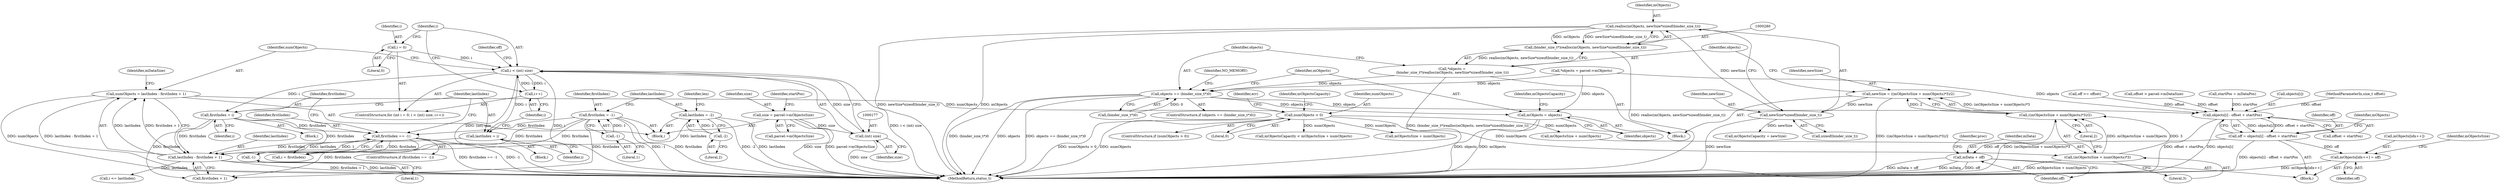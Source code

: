 digraph "0_Android_e68cbc3e9e66df4231e70efa3e9c41abc12aea20@API" {
"1000281" [label="(Call,realloc(mObjects, newSize*sizeof(binder_size_t)))"];
"1000283" [label="(Call,newSize*sizeof(binder_size_t))"];
"1000267" [label="(Call,newSize = ((mObjectsSize + numObjects)*3)/2)"];
"1000269" [label="(Call,((mObjectsSize + numObjects)*3)/2)"];
"1000270" [label="(Call,(mObjectsSize + numObjects)*3)"];
"1000255" [label="(Call,numObjects > 0)"];
"1000212" [label="(Call,numObjects = lastIndex - firstIndex + 1)"];
"1000214" [label="(Call,lastIndex - firstIndex + 1)"];
"1000208" [label="(Call,lastIndex = i)"];
"1000174" [label="(Call,i < (int) size)"];
"1000171" [label="(Call,i = 0)"];
"1000179" [label="(Call,i++)"];
"1000176" [label="(Call,(int) size)"];
"1000120" [label="(Call,size = parcel->mObjectsSize)"];
"1000135" [label="(Call,lastIndex = -2)"];
"1000137" [label="(Call,-2)"];
"1000200" [label="(Call,firstIndex == -1)"];
"1000205" [label="(Call,firstIndex = i)"];
"1000130" [label="(Call,firstIndex = -1)"];
"1000132" [label="(Call,-1)"];
"1000202" [label="(Call,-1)"];
"1000279" [label="(Call,(binder_size_t*)realloc(mObjects, newSize*sizeof(binder_size_t)))"];
"1000277" [label="(Call,*objects =\n (binder_size_t*)realloc(mObjects, newSize*sizeof(binder_size_t)))"];
"1000288" [label="(Call,objects == (binder_size_t*)0)"];
"1000296" [label="(Call,mObjects = objects)"];
"1000320" [label="(Call,objects[i] - offset + startPos)"];
"1000318" [label="(Call,off = objects[i] - offset + startPos)"];
"1000327" [label="(Call,mObjects[idx++] = off)"];
"1000335" [label="(Call,mData + off)"];
"1000311" [label="(Call,i <= lastIndex)"];
"1000257" [label="(Literal,0)"];
"1000212" [label="(Call,numObjects = lastIndex - firstIndex + 1)"];
"1000137" [label="(Call,-2)"];
"1000270" [label="(Call,(mObjectsSize + numObjects)*3)"];
"1000277" [label="(Call,*objects =\n (binder_size_t*)realloc(mObjects, newSize*sizeof(binder_size_t)))"];
"1000213" [label="(Identifier,numObjects)"];
"1000141" [label="(Identifier,len)"];
"1000210" [label="(Identifier,i)"];
"1000290" [label="(Call,(binder_size_t*)0)"];
"1000271" [label="(Call,mObjectsSize + numObjects)"];
"1000178" [label="(Identifier,size)"];
"1000265" [label="(Block,)"];
"1000275" [label="(Literal,2)"];
"1000179" [label="(Call,i++)"];
"1000176" [label="(Call,(int) size)"];
"1000132" [label="(Call,-1)"];
"1000114" [label="(Call,*objects = parcel->mObjects)"];
"1000209" [label="(Identifier,lastIndex)"];
"1000328" [label="(Call,mObjects[idx++])"];
"1000126" [label="(Call,startPos = mDataPos)"];
"1000287" [label="(ControlStructure,if (objects == (binder_size_t*)0))"];
"1000321" [label="(Call,objects[i])"];
"1000319" [label="(Identifier,off)"];
"1000334" [label="(Identifier,mObjectsSize)"];
"1000335" [label="(Call,mData + off)"];
"1000297" [label="(Identifier,mObjects)"];
"1000256" [label="(Identifier,numObjects)"];
"1000215" [label="(Identifier,lastIndex)"];
"1000205" [label="(Call,firstIndex = i)"];
"1000206" [label="(Identifier,firstIndex)"];
"1000171" [label="(Call,i = 0)"];
"1000120" [label="(Call,size = parcel->mObjectsSize)"];
"1000136" [label="(Identifier,lastIndex)"];
"1000216" [label="(Call,firstIndex + 1)"];
"1000169" [label="(ControlStructure,for (int i = 0; i < (int) size; i++))"];
"1000308" [label="(Call,i = firstIndex)"];
"1000200" [label="(Call,firstIndex == -1)"];
"1000102" [label="(MethodParameterIn,size_t offset)"];
"1000288" [label="(Call,objects == (binder_size_t*)0)"];
"1000260" [label="(Call,mObjectsCapacity < mObjectsSize + numObjects)"];
"1000318" [label="(Call,off = objects[i] - offset + startPos)"];
"1000296" [label="(Call,mObjects = objects)"];
"1000285" [label="(Call,sizeof(binder_size_t))"];
"1000279" [label="(Call,(binder_size_t*)realloc(mObjects, newSize*sizeof(binder_size_t)))"];
"1000175" [label="(Identifier,i)"];
"1000122" [label="(Call,parcel->mObjectsSize)"];
"1000281" [label="(Call,realloc(mObjects, newSize*sizeof(binder_size_t)))"];
"1000130" [label="(Call,firstIndex = -1)"];
"1000222" [label="(Identifier,mDataSize)"];
"1000104" [label="(Block,)"];
"1000204" [label="(Block,)"];
"1000190" [label="(Call,off >= offset)"];
"1000337" [label="(Identifier,off)"];
"1000148" [label="(Call,offset > parcel->mDataSize)"];
"1000289" [label="(Identifier,objects)"];
"1000299" [label="(Call,mObjectsCapacity = newSize)"];
"1000376" [label="(Identifier,err)"];
"1000320" [label="(Call,objects[i] - offset + startPos)"];
"1000300" [label="(Identifier,mObjectsCapacity)"];
"1000133" [label="(Literal,1)"];
"1000131" [label="(Identifier,firstIndex)"];
"1000127" [label="(Identifier,startPos)"];
"1000282" [label="(Identifier,mObjects)"];
"1000269" [label="(Call,((mObjectsSize + numObjects)*3)/2)"];
"1000329" [label="(Identifier,mObjects)"];
"1000268" [label="(Identifier,newSize)"];
"1000283" [label="(Call,newSize*sizeof(binder_size_t))"];
"1000274" [label="(Literal,3)"];
"1000174" [label="(Call,i < (int) size)"];
"1000336" [label="(Identifier,mData)"];
"1000208" [label="(Call,lastIndex = i)"];
"1000262" [label="(Call,mObjectsSize + numObjects)"];
"1000121" [label="(Identifier,size)"];
"1000324" [label="(Call,offset + startPos)"];
"1000254" [label="(ControlStructure,if (numObjects > 0))"];
"1000278" [label="(Identifier,objects)"];
"1000327" [label="(Call,mObjects[idx++] = off)"];
"1000198" [label="(Block,)"];
"1000316" [label="(Block,)"];
"1000267" [label="(Call,newSize = ((mObjectsSize + numObjects)*3)/2)"];
"1000332" [label="(Identifier,off)"];
"1000180" [label="(Identifier,i)"];
"1000284" [label="(Identifier,newSize)"];
"1000295" [label="(Identifier,NO_MEMORY)"];
"1000184" [label="(Identifier,off)"];
"1000138" [label="(Literal,2)"];
"1000214" [label="(Call,lastIndex - firstIndex + 1)"];
"1000135" [label="(Call,lastIndex = -2)"];
"1000203" [label="(Literal,1)"];
"1000298" [label="(Identifier,objects)"];
"1000207" [label="(Identifier,i)"];
"1000377" [label="(MethodReturn,status_t)"];
"1000255" [label="(Call,numObjects > 0)"];
"1000202" [label="(Call,-1)"];
"1000201" [label="(Identifier,firstIndex)"];
"1000261" [label="(Identifier,mObjectsCapacity)"];
"1000173" [label="(Literal,0)"];
"1000339" [label="(Identifier,proc)"];
"1000172" [label="(Identifier,i)"];
"1000199" [label="(ControlStructure,if (firstIndex == -1))"];
"1000281" -> "1000279"  [label="AST: "];
"1000281" -> "1000283"  [label="CFG: "];
"1000282" -> "1000281"  [label="AST: "];
"1000283" -> "1000281"  [label="AST: "];
"1000279" -> "1000281"  [label="CFG: "];
"1000281" -> "1000377"  [label="DDG: mObjects"];
"1000281" -> "1000377"  [label="DDG: newSize*sizeof(binder_size_t)"];
"1000281" -> "1000279"  [label="DDG: mObjects"];
"1000281" -> "1000279"  [label="DDG: newSize*sizeof(binder_size_t)"];
"1000283" -> "1000281"  [label="DDG: newSize"];
"1000283" -> "1000285"  [label="CFG: "];
"1000284" -> "1000283"  [label="AST: "];
"1000285" -> "1000283"  [label="AST: "];
"1000283" -> "1000377"  [label="DDG: newSize"];
"1000267" -> "1000283"  [label="DDG: newSize"];
"1000283" -> "1000299"  [label="DDG: newSize"];
"1000267" -> "1000265"  [label="AST: "];
"1000267" -> "1000269"  [label="CFG: "];
"1000268" -> "1000267"  [label="AST: "];
"1000269" -> "1000267"  [label="AST: "];
"1000278" -> "1000267"  [label="CFG: "];
"1000267" -> "1000377"  [label="DDG: ((mObjectsSize + numObjects)*3)/2"];
"1000269" -> "1000267"  [label="DDG: (mObjectsSize + numObjects)*3"];
"1000269" -> "1000267"  [label="DDG: 2"];
"1000269" -> "1000275"  [label="CFG: "];
"1000270" -> "1000269"  [label="AST: "];
"1000275" -> "1000269"  [label="AST: "];
"1000269" -> "1000377"  [label="DDG: (mObjectsSize + numObjects)*3"];
"1000270" -> "1000269"  [label="DDG: mObjectsSize + numObjects"];
"1000270" -> "1000269"  [label="DDG: 3"];
"1000270" -> "1000274"  [label="CFG: "];
"1000271" -> "1000270"  [label="AST: "];
"1000274" -> "1000270"  [label="AST: "];
"1000275" -> "1000270"  [label="CFG: "];
"1000270" -> "1000377"  [label="DDG: mObjectsSize + numObjects"];
"1000255" -> "1000270"  [label="DDG: numObjects"];
"1000255" -> "1000254"  [label="AST: "];
"1000255" -> "1000257"  [label="CFG: "];
"1000256" -> "1000255"  [label="AST: "];
"1000257" -> "1000255"  [label="AST: "];
"1000261" -> "1000255"  [label="CFG: "];
"1000376" -> "1000255"  [label="CFG: "];
"1000255" -> "1000377"  [label="DDG: numObjects > 0"];
"1000255" -> "1000377"  [label="DDG: numObjects"];
"1000212" -> "1000255"  [label="DDG: numObjects"];
"1000255" -> "1000260"  [label="DDG: numObjects"];
"1000255" -> "1000262"  [label="DDG: numObjects"];
"1000255" -> "1000271"  [label="DDG: numObjects"];
"1000212" -> "1000104"  [label="AST: "];
"1000212" -> "1000214"  [label="CFG: "];
"1000213" -> "1000212"  [label="AST: "];
"1000214" -> "1000212"  [label="AST: "];
"1000222" -> "1000212"  [label="CFG: "];
"1000212" -> "1000377"  [label="DDG: lastIndex - firstIndex + 1"];
"1000212" -> "1000377"  [label="DDG: numObjects"];
"1000214" -> "1000212"  [label="DDG: lastIndex"];
"1000214" -> "1000212"  [label="DDG: firstIndex + 1"];
"1000214" -> "1000216"  [label="CFG: "];
"1000215" -> "1000214"  [label="AST: "];
"1000216" -> "1000214"  [label="AST: "];
"1000214" -> "1000377"  [label="DDG: firstIndex + 1"];
"1000214" -> "1000377"  [label="DDG: lastIndex"];
"1000208" -> "1000214"  [label="DDG: lastIndex"];
"1000135" -> "1000214"  [label="DDG: lastIndex"];
"1000200" -> "1000214"  [label="DDG: firstIndex"];
"1000205" -> "1000214"  [label="DDG: firstIndex"];
"1000130" -> "1000214"  [label="DDG: firstIndex"];
"1000214" -> "1000311"  [label="DDG: lastIndex"];
"1000208" -> "1000198"  [label="AST: "];
"1000208" -> "1000210"  [label="CFG: "];
"1000209" -> "1000208"  [label="AST: "];
"1000210" -> "1000208"  [label="AST: "];
"1000180" -> "1000208"  [label="CFG: "];
"1000174" -> "1000208"  [label="DDG: i"];
"1000174" -> "1000169"  [label="AST: "];
"1000174" -> "1000176"  [label="CFG: "];
"1000175" -> "1000174"  [label="AST: "];
"1000176" -> "1000174"  [label="AST: "];
"1000184" -> "1000174"  [label="CFG: "];
"1000213" -> "1000174"  [label="CFG: "];
"1000174" -> "1000377"  [label="DDG: (int) size"];
"1000174" -> "1000377"  [label="DDG: i < (int) size"];
"1000174" -> "1000377"  [label="DDG: i"];
"1000171" -> "1000174"  [label="DDG: i"];
"1000179" -> "1000174"  [label="DDG: i"];
"1000176" -> "1000174"  [label="DDG: size"];
"1000174" -> "1000179"  [label="DDG: i"];
"1000174" -> "1000205"  [label="DDG: i"];
"1000171" -> "1000169"  [label="AST: "];
"1000171" -> "1000173"  [label="CFG: "];
"1000172" -> "1000171"  [label="AST: "];
"1000173" -> "1000171"  [label="AST: "];
"1000175" -> "1000171"  [label="CFG: "];
"1000179" -> "1000169"  [label="AST: "];
"1000179" -> "1000180"  [label="CFG: "];
"1000180" -> "1000179"  [label="AST: "];
"1000175" -> "1000179"  [label="CFG: "];
"1000176" -> "1000178"  [label="CFG: "];
"1000177" -> "1000176"  [label="AST: "];
"1000178" -> "1000176"  [label="AST: "];
"1000176" -> "1000377"  [label="DDG: size"];
"1000120" -> "1000176"  [label="DDG: size"];
"1000120" -> "1000104"  [label="AST: "];
"1000120" -> "1000122"  [label="CFG: "];
"1000121" -> "1000120"  [label="AST: "];
"1000122" -> "1000120"  [label="AST: "];
"1000127" -> "1000120"  [label="CFG: "];
"1000120" -> "1000377"  [label="DDG: size"];
"1000120" -> "1000377"  [label="DDG: parcel->mObjectsSize"];
"1000135" -> "1000104"  [label="AST: "];
"1000135" -> "1000137"  [label="CFG: "];
"1000136" -> "1000135"  [label="AST: "];
"1000137" -> "1000135"  [label="AST: "];
"1000141" -> "1000135"  [label="CFG: "];
"1000135" -> "1000377"  [label="DDG: lastIndex"];
"1000135" -> "1000377"  [label="DDG: -2"];
"1000137" -> "1000135"  [label="DDG: 2"];
"1000137" -> "1000138"  [label="CFG: "];
"1000138" -> "1000137"  [label="AST: "];
"1000200" -> "1000199"  [label="AST: "];
"1000200" -> "1000202"  [label="CFG: "];
"1000201" -> "1000200"  [label="AST: "];
"1000202" -> "1000200"  [label="AST: "];
"1000206" -> "1000200"  [label="CFG: "];
"1000209" -> "1000200"  [label="CFG: "];
"1000200" -> "1000377"  [label="DDG: firstIndex == -1"];
"1000200" -> "1000377"  [label="DDG: -1"];
"1000205" -> "1000200"  [label="DDG: firstIndex"];
"1000130" -> "1000200"  [label="DDG: firstIndex"];
"1000202" -> "1000200"  [label="DDG: 1"];
"1000200" -> "1000216"  [label="DDG: firstIndex"];
"1000200" -> "1000308"  [label="DDG: firstIndex"];
"1000205" -> "1000204"  [label="AST: "];
"1000205" -> "1000207"  [label="CFG: "];
"1000206" -> "1000205"  [label="AST: "];
"1000207" -> "1000205"  [label="AST: "];
"1000209" -> "1000205"  [label="CFG: "];
"1000205" -> "1000216"  [label="DDG: firstIndex"];
"1000205" -> "1000308"  [label="DDG: firstIndex"];
"1000130" -> "1000104"  [label="AST: "];
"1000130" -> "1000132"  [label="CFG: "];
"1000131" -> "1000130"  [label="AST: "];
"1000132" -> "1000130"  [label="AST: "];
"1000136" -> "1000130"  [label="CFG: "];
"1000130" -> "1000377"  [label="DDG: -1"];
"1000130" -> "1000377"  [label="DDG: firstIndex"];
"1000132" -> "1000130"  [label="DDG: 1"];
"1000130" -> "1000216"  [label="DDG: firstIndex"];
"1000130" -> "1000308"  [label="DDG: firstIndex"];
"1000132" -> "1000133"  [label="CFG: "];
"1000133" -> "1000132"  [label="AST: "];
"1000202" -> "1000203"  [label="CFG: "];
"1000203" -> "1000202"  [label="AST: "];
"1000279" -> "1000277"  [label="AST: "];
"1000280" -> "1000279"  [label="AST: "];
"1000277" -> "1000279"  [label="CFG: "];
"1000279" -> "1000377"  [label="DDG: realloc(mObjects, newSize*sizeof(binder_size_t))"];
"1000279" -> "1000277"  [label="DDG: realloc(mObjects, newSize*sizeof(binder_size_t))"];
"1000277" -> "1000265"  [label="AST: "];
"1000278" -> "1000277"  [label="AST: "];
"1000289" -> "1000277"  [label="CFG: "];
"1000277" -> "1000377"  [label="DDG: (binder_size_t*)realloc(mObjects, newSize*sizeof(binder_size_t))"];
"1000277" -> "1000288"  [label="DDG: objects"];
"1000288" -> "1000287"  [label="AST: "];
"1000288" -> "1000290"  [label="CFG: "];
"1000289" -> "1000288"  [label="AST: "];
"1000290" -> "1000288"  [label="AST: "];
"1000295" -> "1000288"  [label="CFG: "];
"1000297" -> "1000288"  [label="CFG: "];
"1000288" -> "1000377"  [label="DDG: (binder_size_t*)0"];
"1000288" -> "1000377"  [label="DDG: objects"];
"1000288" -> "1000377"  [label="DDG: objects == (binder_size_t*)0"];
"1000114" -> "1000288"  [label="DDG: objects"];
"1000290" -> "1000288"  [label="DDG: 0"];
"1000288" -> "1000296"  [label="DDG: objects"];
"1000288" -> "1000320"  [label="DDG: objects"];
"1000296" -> "1000265"  [label="AST: "];
"1000296" -> "1000298"  [label="CFG: "];
"1000297" -> "1000296"  [label="AST: "];
"1000298" -> "1000296"  [label="AST: "];
"1000300" -> "1000296"  [label="CFG: "];
"1000296" -> "1000377"  [label="DDG: objects"];
"1000296" -> "1000377"  [label="DDG: mObjects"];
"1000114" -> "1000296"  [label="DDG: objects"];
"1000320" -> "1000318"  [label="AST: "];
"1000320" -> "1000324"  [label="CFG: "];
"1000321" -> "1000320"  [label="AST: "];
"1000324" -> "1000320"  [label="AST: "];
"1000318" -> "1000320"  [label="CFG: "];
"1000320" -> "1000377"  [label="DDG: offset + startPos"];
"1000320" -> "1000377"  [label="DDG: objects[i]"];
"1000320" -> "1000318"  [label="DDG: objects[i]"];
"1000320" -> "1000318"  [label="DDG: offset + startPos"];
"1000114" -> "1000320"  [label="DDG: objects"];
"1000102" -> "1000320"  [label="DDG: offset"];
"1000148" -> "1000320"  [label="DDG: offset"];
"1000190" -> "1000320"  [label="DDG: offset"];
"1000126" -> "1000320"  [label="DDG: startPos"];
"1000318" -> "1000316"  [label="AST: "];
"1000319" -> "1000318"  [label="AST: "];
"1000329" -> "1000318"  [label="CFG: "];
"1000318" -> "1000377"  [label="DDG: objects[i] - offset + startPos"];
"1000318" -> "1000327"  [label="DDG: off"];
"1000318" -> "1000335"  [label="DDG: off"];
"1000327" -> "1000316"  [label="AST: "];
"1000327" -> "1000332"  [label="CFG: "];
"1000328" -> "1000327"  [label="AST: "];
"1000332" -> "1000327"  [label="AST: "];
"1000334" -> "1000327"  [label="CFG: "];
"1000327" -> "1000377"  [label="DDG: mObjects[idx++]"];
"1000335" -> "1000316"  [label="AST: "];
"1000335" -> "1000337"  [label="CFG: "];
"1000336" -> "1000335"  [label="AST: "];
"1000337" -> "1000335"  [label="AST: "];
"1000339" -> "1000335"  [label="CFG: "];
"1000335" -> "1000377"  [label="DDG: mData"];
"1000335" -> "1000377"  [label="DDG: off"];
"1000335" -> "1000377"  [label="DDG: mData + off"];
}

